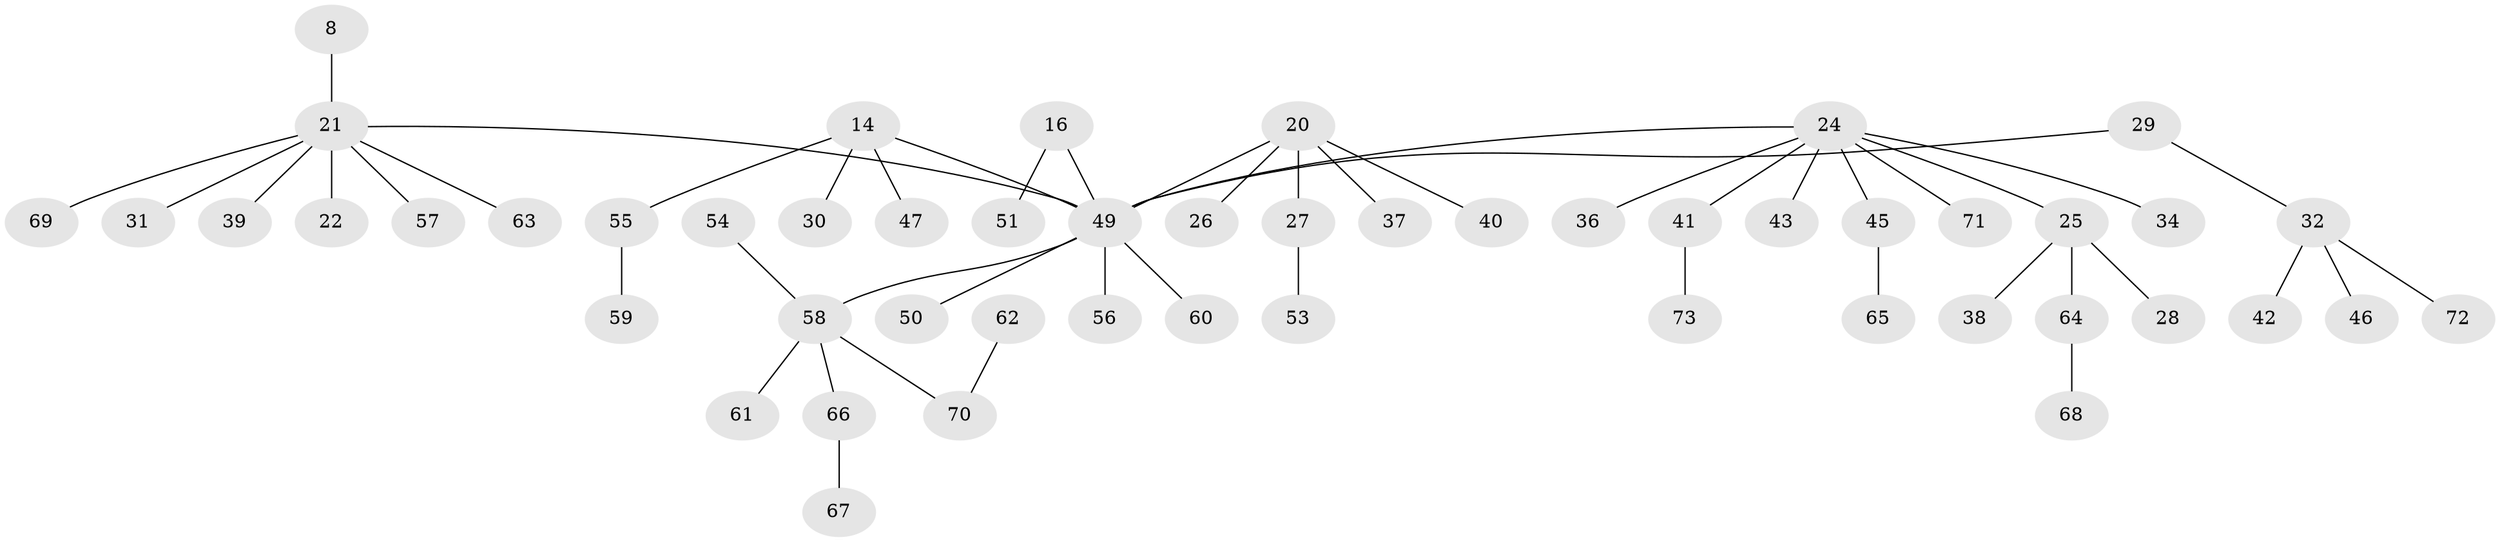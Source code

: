 // original degree distribution, {3: 0.1232876712328767, 6: 0.0410958904109589, 4: 0.0958904109589041, 5: 0.0136986301369863, 1: 0.547945205479452, 2: 0.1780821917808219}
// Generated by graph-tools (version 1.1) at 2025/56/03/04/25 21:56:16]
// undirected, 51 vertices, 50 edges
graph export_dot {
graph [start="1"]
  node [color=gray90,style=filled];
  8;
  14 [super="+11"];
  16;
  20 [super="+15"];
  21 [super="+19"];
  22;
  24 [super="+9+12"];
  25;
  26;
  27;
  28;
  29;
  30;
  31;
  32;
  34;
  36;
  37;
  38;
  39;
  40;
  41;
  42;
  43;
  45;
  46;
  47;
  49 [super="+17+6+44+18+48"];
  50;
  51;
  53;
  54;
  55;
  56;
  57;
  58 [super="+33+35"];
  59;
  60;
  61;
  62;
  63;
  64;
  65;
  66;
  67;
  68;
  69;
  70 [super="+52"];
  71;
  72;
  73;
  8 -- 21;
  14 -- 30;
  14 -- 55;
  14 -- 47;
  14 -- 49;
  16 -- 51;
  16 -- 49;
  20 -- 27;
  20 -- 40;
  20 -- 26;
  20 -- 37;
  20 -- 49;
  21 -- 39;
  21 -- 57;
  21 -- 69;
  21 -- 22;
  21 -- 31;
  21 -- 63;
  21 -- 49;
  24 -- 34;
  24 -- 71;
  24 -- 36;
  24 -- 43;
  24 -- 45;
  24 -- 25;
  24 -- 41;
  24 -- 49;
  25 -- 28;
  25 -- 38;
  25 -- 64;
  27 -- 53;
  29 -- 32;
  29 -- 49;
  32 -- 42;
  32 -- 46;
  32 -- 72;
  41 -- 73;
  45 -- 65;
  49 -- 50;
  49 -- 60;
  49 -- 56;
  49 -- 58;
  54 -- 58;
  55 -- 59;
  58 -- 61;
  58 -- 66;
  58 -- 70;
  62 -- 70;
  64 -- 68;
  66 -- 67;
}

